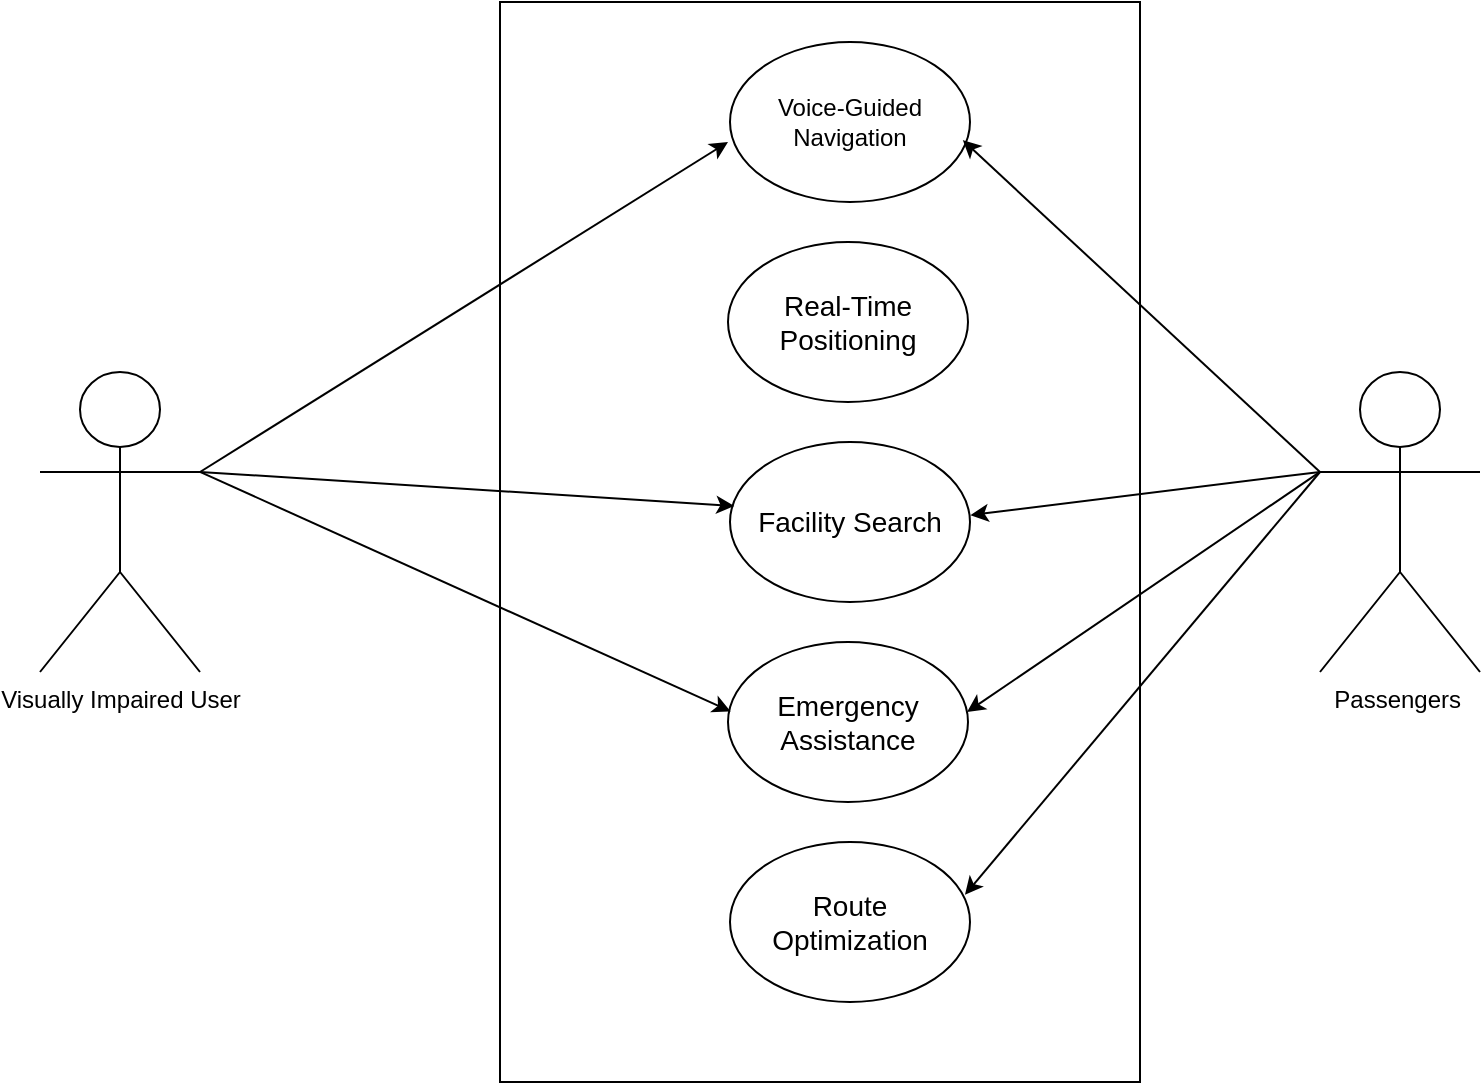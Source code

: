 <mxfile version="26.0.16">
  <diagram name="Page-1" id="6MTxH_7_tM5BdojiO39v">
    <mxGraphModel dx="2514" dy="922" grid="1" gridSize="10" guides="1" tooltips="1" connect="1" arrows="1" fold="1" page="1" pageScale="1" pageWidth="827" pageHeight="1169" math="0" shadow="0">
      <root>
        <mxCell id="0" />
        <mxCell id="1" parent="0" />
        <mxCell id="QEDaYVOzIoUxkhGBQJnu-19" value="" style="rounded=0;whiteSpace=wrap;html=1;" vertex="1" parent="1">
          <mxGeometry x="240" y="140" width="320" height="540" as="geometry" />
        </mxCell>
        <mxCell id="QEDaYVOzIoUxkhGBQJnu-1" value="Visually Impaired User" style="shape=umlActor;verticalLabelPosition=bottom;verticalAlign=top;html=1;" vertex="1" parent="1">
          <mxGeometry x="10" y="325" width="80" height="150" as="geometry" />
        </mxCell>
        <mxCell id="QEDaYVOzIoUxkhGBQJnu-2" value="&lt;font style=&quot;font-size: 14px;&quot;&gt;Facility Search&lt;/font&gt;" style="ellipse;whiteSpace=wrap;html=1;" vertex="1" parent="1">
          <mxGeometry x="355" y="360" width="120" height="80" as="geometry" />
        </mxCell>
        <mxCell id="QEDaYVOzIoUxkhGBQJnu-3" value="Voice-Guided Navigation" style="ellipse;whiteSpace=wrap;html=1;" vertex="1" parent="1">
          <mxGeometry x="355" y="160" width="120" height="80" as="geometry" />
        </mxCell>
        <mxCell id="QEDaYVOzIoUxkhGBQJnu-4" value="&lt;font style=&quot;font-size: 14px;&quot;&gt;Emergency Assistance&lt;/font&gt;" style="ellipse;whiteSpace=wrap;html=1;" vertex="1" parent="1">
          <mxGeometry x="354" y="460" width="120" height="80" as="geometry" />
        </mxCell>
        <mxCell id="QEDaYVOzIoUxkhGBQJnu-15" value="" style="endArrow=classic;html=1;rounded=0;entryX=0.979;entryY=0.33;entryDx=0;entryDy=0;entryPerimeter=0;" edge="1" parent="1" target="QEDaYVOzIoUxkhGBQJnu-21">
          <mxGeometry width="50" height="50" relative="1" as="geometry">
            <mxPoint x="650" y="375" as="sourcePoint" />
            <mxPoint x="170" y="482.857" as="targetPoint" />
          </mxGeometry>
        </mxCell>
        <mxCell id="QEDaYVOzIoUxkhGBQJnu-16" value="" style="endArrow=classic;html=1;rounded=0;exitX=1;exitY=0.333;exitDx=0;exitDy=0;exitPerimeter=0;entryX=0.011;entryY=0.434;entryDx=0;entryDy=0;entryPerimeter=0;" edge="1" parent="1" source="QEDaYVOzIoUxkhGBQJnu-1" target="QEDaYVOzIoUxkhGBQJnu-4">
          <mxGeometry width="50" height="50" relative="1" as="geometry">
            <mxPoint x="100" y="380" as="sourcePoint" />
            <mxPoint x="344" y="520" as="targetPoint" />
          </mxGeometry>
        </mxCell>
        <mxCell id="QEDaYVOzIoUxkhGBQJnu-17" value="" style="endArrow=classic;html=1;rounded=0;entryX=0;entryY=0.25;entryDx=0;entryDy=0;" edge="1" parent="1" source="QEDaYVOzIoUxkhGBQJnu-1">
          <mxGeometry width="50" height="50" relative="1" as="geometry">
            <mxPoint x="234" y="295" as="sourcePoint" />
            <mxPoint x="354" y="210" as="targetPoint" />
          </mxGeometry>
        </mxCell>
        <mxCell id="QEDaYVOzIoUxkhGBQJnu-18" value="" style="endArrow=classic;html=1;rounded=0;exitX=1;exitY=0.333;exitDx=0;exitDy=0;exitPerimeter=0;entryX=0.018;entryY=0.4;entryDx=0;entryDy=0;entryPerimeter=0;" edge="1" parent="1" source="QEDaYVOzIoUxkhGBQJnu-1" target="QEDaYVOzIoUxkhGBQJnu-2">
          <mxGeometry width="50" height="50" relative="1" as="geometry">
            <mxPoint x="220" y="420" as="sourcePoint" />
            <mxPoint x="270" y="370" as="targetPoint" />
          </mxGeometry>
        </mxCell>
        <mxCell id="QEDaYVOzIoUxkhGBQJnu-20" value="&lt;span data-end=&quot;836&quot; data-start=&quot;811&quot;&gt;&lt;font style=&quot;font-size: 14px;&quot;&gt;Real-Time Positioning&lt;/font&gt;&lt;/span&gt;" style="ellipse;whiteSpace=wrap;html=1;align=center;" vertex="1" parent="1">
          <mxGeometry x="354" y="260" width="120" height="80" as="geometry" />
        </mxCell>
        <mxCell id="QEDaYVOzIoUxkhGBQJnu-21" value="&lt;font style=&quot;font-size: 14px;&quot;&gt;Route Optimization&lt;/font&gt;" style="ellipse;whiteSpace=wrap;html=1;" vertex="1" parent="1">
          <mxGeometry x="355" y="560" width="120" height="80" as="geometry" />
        </mxCell>
        <mxCell id="QEDaYVOzIoUxkhGBQJnu-27" value="Passengers&amp;nbsp;" style="shape=umlActor;verticalLabelPosition=bottom;verticalAlign=top;html=1;" vertex="1" parent="1">
          <mxGeometry x="650" y="325" width="80" height="150" as="geometry" />
        </mxCell>
        <mxCell id="QEDaYVOzIoUxkhGBQJnu-28" value="" style="endArrow=classic;html=1;rounded=0;exitX=0;exitY=0.333;exitDx=0;exitDy=0;exitPerimeter=0;entryX=1.002;entryY=0.457;entryDx=0;entryDy=0;entryPerimeter=0;" edge="1" parent="1" source="QEDaYVOzIoUxkhGBQJnu-27" target="QEDaYVOzIoUxkhGBQJnu-2">
          <mxGeometry width="50" height="50" relative="1" as="geometry">
            <mxPoint x="650" y="376.0" as="sourcePoint" />
            <mxPoint x="590" y="370" as="targetPoint" />
          </mxGeometry>
        </mxCell>
        <mxCell id="QEDaYVOzIoUxkhGBQJnu-29" value="" style="endArrow=classic;html=1;rounded=0;entryX=0.97;entryY=0.613;entryDx=0;entryDy=0;entryPerimeter=0;" edge="1" parent="1" target="QEDaYVOzIoUxkhGBQJnu-3">
          <mxGeometry width="50" height="50" relative="1" as="geometry">
            <mxPoint x="650" y="375" as="sourcePoint" />
            <mxPoint x="467" y="385" as="targetPoint" />
          </mxGeometry>
        </mxCell>
        <mxCell id="QEDaYVOzIoUxkhGBQJnu-30" value="" style="endArrow=classic;html=1;rounded=0;entryX=0.996;entryY=0.438;entryDx=0;entryDy=0;entryPerimeter=0;exitX=0;exitY=0.333;exitDx=0;exitDy=0;exitPerimeter=0;" edge="1" parent="1" source="QEDaYVOzIoUxkhGBQJnu-27" target="QEDaYVOzIoUxkhGBQJnu-4">
          <mxGeometry width="50" height="50" relative="1" as="geometry">
            <mxPoint x="640" y="380" as="sourcePoint" />
            <mxPoint x="600" y="400" as="targetPoint" />
          </mxGeometry>
        </mxCell>
      </root>
    </mxGraphModel>
  </diagram>
</mxfile>
